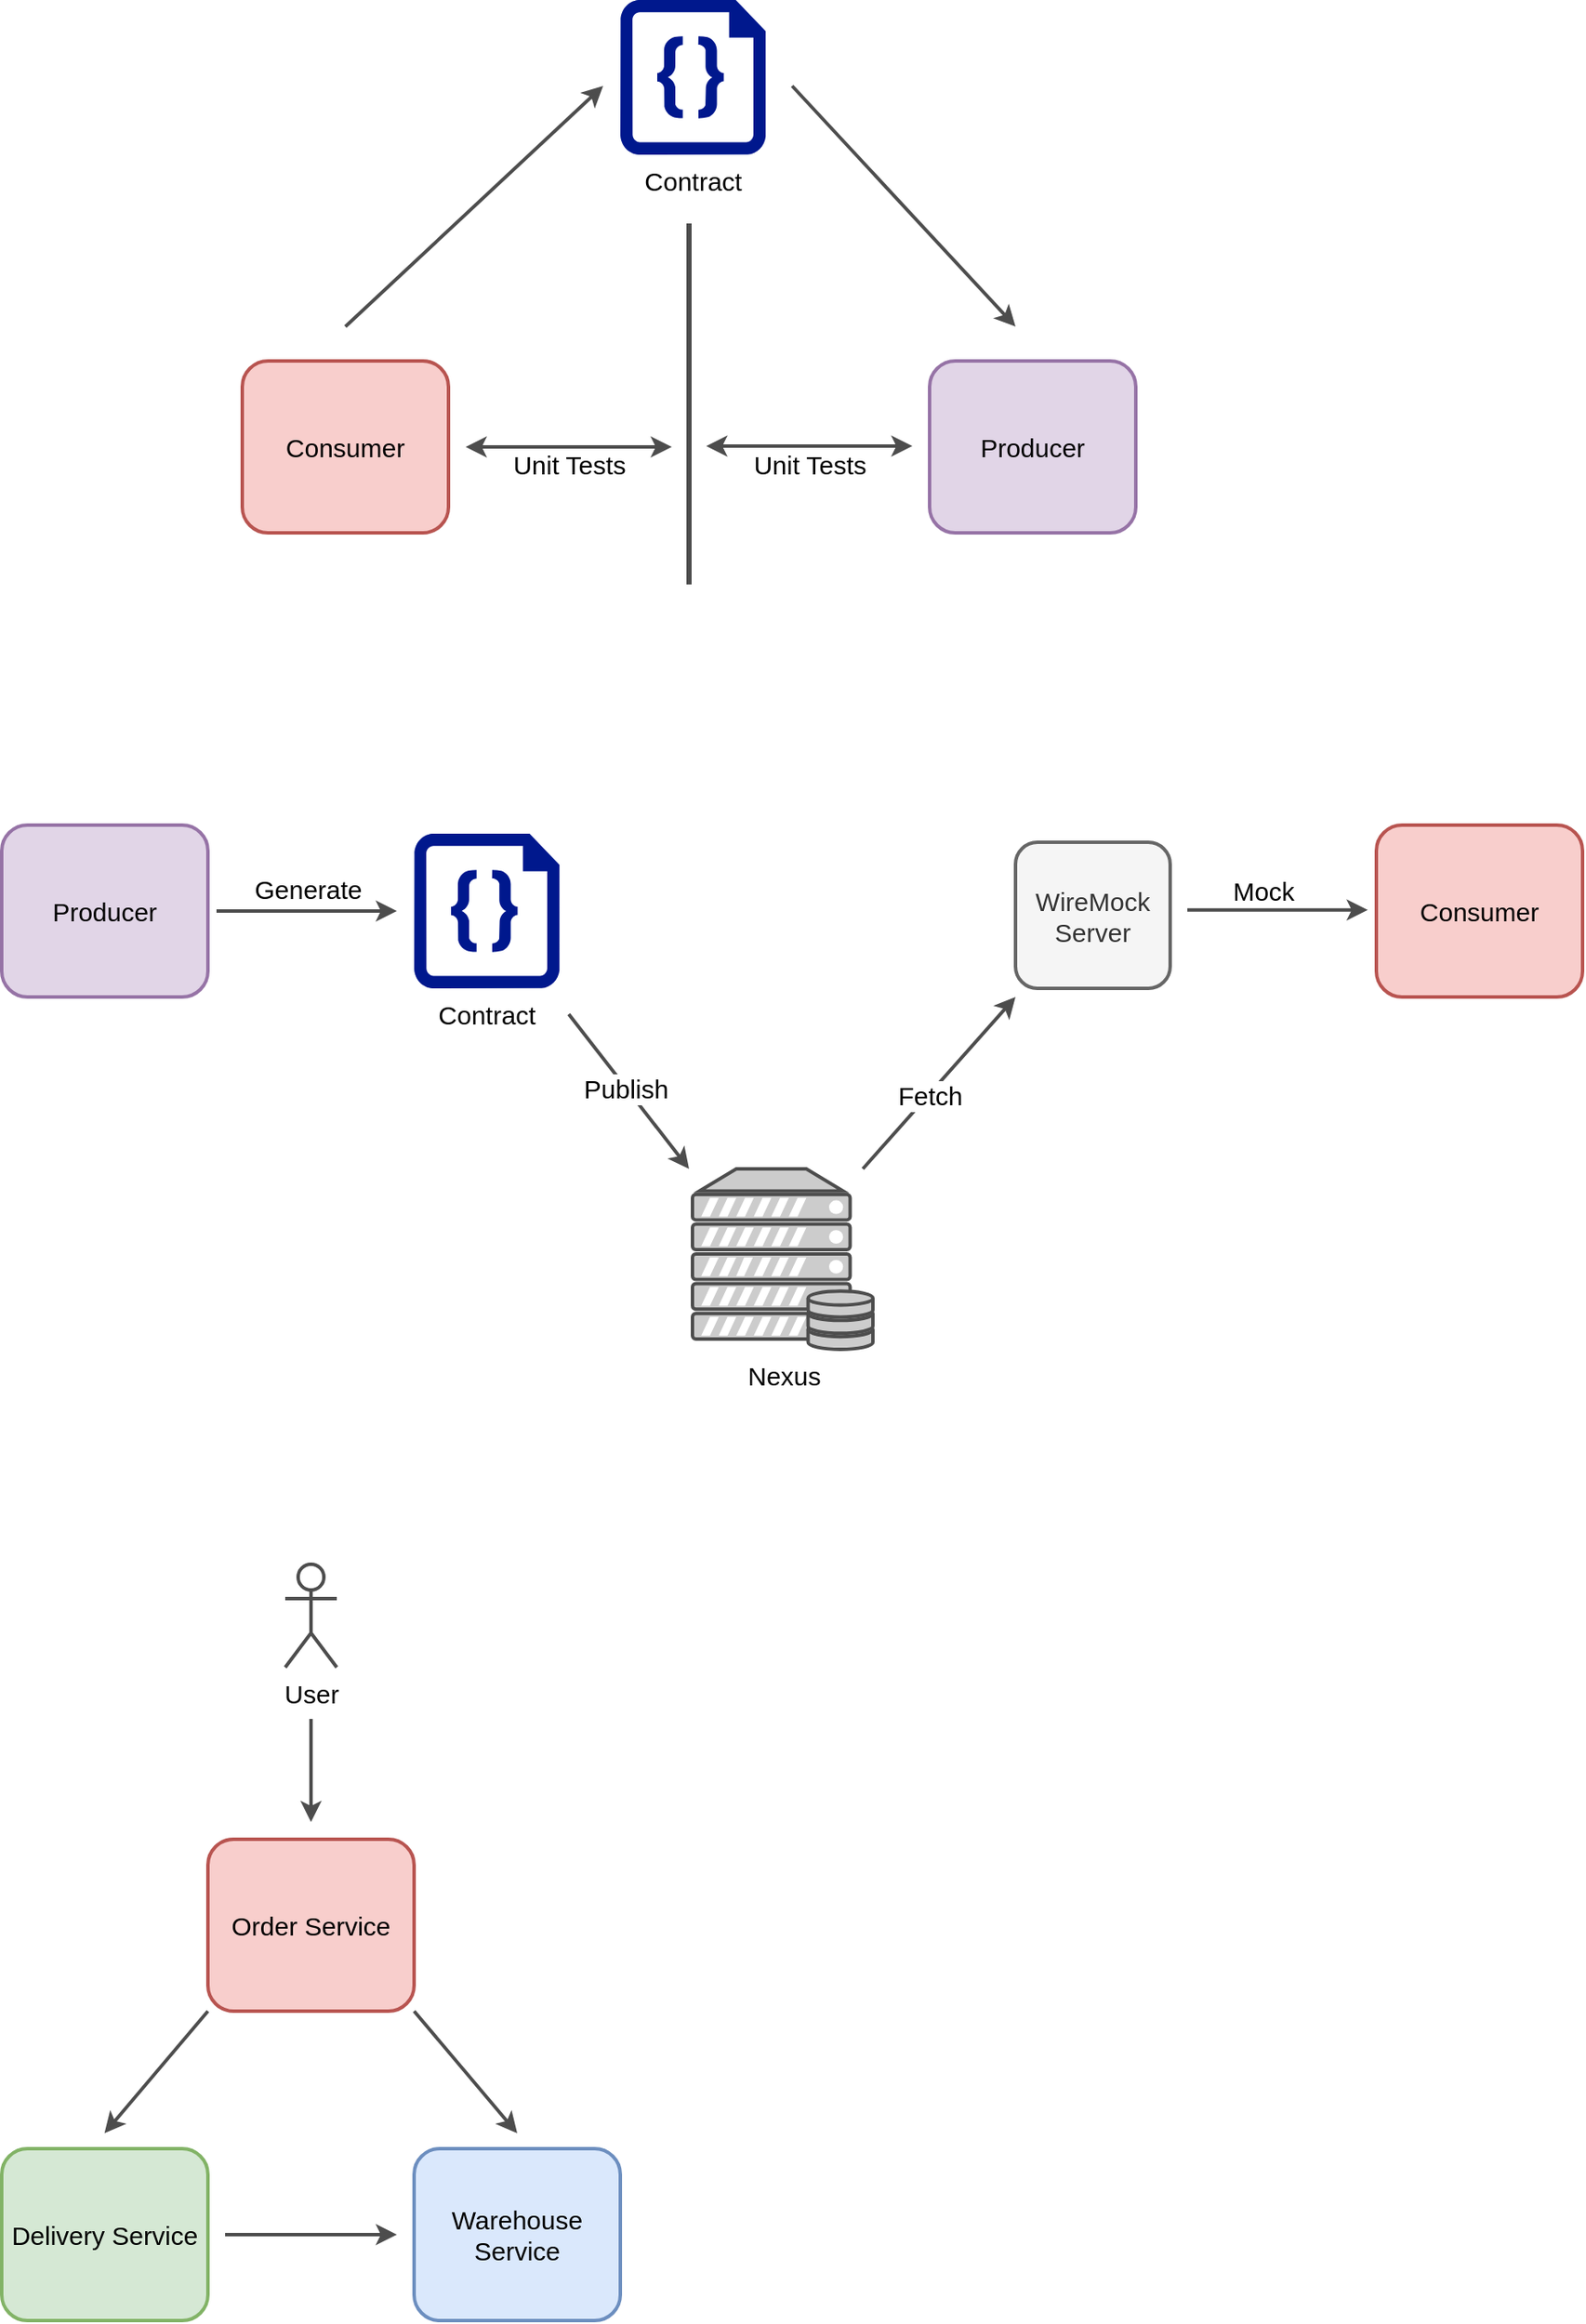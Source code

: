 <mxfile version="15.7.3" type="device"><diagram id="7TuGeSXBNImAs-PxKBOf" name="Страница 1"><mxGraphModel dx="1305" dy="813" grid="1" gridSize="10" guides="1" tooltips="1" connect="1" arrows="1" fold="1" page="1" pageScale="1" pageWidth="1169" pageHeight="827" math="0" shadow="0"><root><mxCell id="0"/><mxCell id="1" parent="0"/><mxCell id="V5P4NeUpNfwHJ0AmW6UG-3" value="&lt;font style=&quot;font-size: 15px&quot;&gt;Contract&lt;/font&gt;" style="sketch=0;aspect=fixed;pointerEvents=1;shadow=0;dashed=0;html=1;strokeColor=none;labelPosition=center;verticalLabelPosition=bottom;verticalAlign=top;align=center;fillColor=#00188D;shape=mxgraph.azure.code_file" vertex="1" parent="1"><mxGeometry x="490" y="30" width="84.6" height="90" as="geometry"/></mxCell><mxCell id="V5P4NeUpNfwHJ0AmW6UG-4" value="" style="endArrow=none;html=1;rounded=0;fontSize=15;strokeWidth=3;fillColor=#f5f5f5;strokeColor=#4D4D4D;" edge="1" parent="1"><mxGeometry width="50" height="50" relative="1" as="geometry"><mxPoint x="530" y="370" as="sourcePoint"/><mxPoint x="530" y="160" as="targetPoint"/></mxGeometry></mxCell><mxCell id="V5P4NeUpNfwHJ0AmW6UG-5" value="Consumer" style="rounded=1;whiteSpace=wrap;html=1;fontSize=15;strokeWidth=2;fillColor=#f8cecc;strokeColor=#b85450;" vertex="1" parent="1"><mxGeometry x="270" y="240" width="120" height="100" as="geometry"/></mxCell><mxCell id="V5P4NeUpNfwHJ0AmW6UG-8" value="Producer" style="rounded=1;whiteSpace=wrap;html=1;fontSize=15;strokeWidth=2;fillColor=#e1d5e7;strokeColor=#9673a6;" vertex="1" parent="1"><mxGeometry x="670" y="240" width="120" height="100" as="geometry"/></mxCell><mxCell id="V5P4NeUpNfwHJ0AmW6UG-10" value="" style="endArrow=classic;html=1;rounded=0;fontSize=15;strokeWidth=2;strokeColor=#4D4D4D;" edge="1" parent="1"><mxGeometry width="50" height="50" relative="1" as="geometry"><mxPoint x="330" y="220" as="sourcePoint"/><mxPoint x="480" y="80" as="targetPoint"/></mxGeometry></mxCell><mxCell id="V5P4NeUpNfwHJ0AmW6UG-11" value="" style="endArrow=classic;html=1;rounded=0;fontSize=15;strokeWidth=2;strokeColor=#4D4D4D;" edge="1" parent="1"><mxGeometry width="50" height="50" relative="1" as="geometry"><mxPoint x="590" y="80" as="sourcePoint"/><mxPoint x="720" y="220" as="targetPoint"/></mxGeometry></mxCell><mxCell id="V5P4NeUpNfwHJ0AmW6UG-12" value="" style="endArrow=classic;html=1;rounded=0;fontSize=15;strokeWidth=2;strokeColor=#4D4D4D;startArrow=classic;startFill=1;" edge="1" parent="1"><mxGeometry width="50" height="50" relative="1" as="geometry"><mxPoint x="400" y="290" as="sourcePoint"/><mxPoint x="520" y="290" as="targetPoint"/></mxGeometry></mxCell><mxCell id="V5P4NeUpNfwHJ0AmW6UG-13" value="Unit Tests" style="edgeLabel;html=1;align=center;verticalAlign=middle;resizable=0;points=[];fontSize=15;" vertex="1" connectable="0" parent="V5P4NeUpNfwHJ0AmW6UG-12"><mxGeometry x="0.167" y="1" relative="1" as="geometry"><mxPoint x="-10" y="11" as="offset"/></mxGeometry></mxCell><mxCell id="V5P4NeUpNfwHJ0AmW6UG-15" value="" style="endArrow=classic;html=1;rounded=0;fontSize=15;strokeWidth=2;strokeColor=#4D4D4D;startArrow=classic;startFill=1;" edge="1" parent="1"><mxGeometry width="50" height="50" relative="1" as="geometry"><mxPoint x="540" y="289.5" as="sourcePoint"/><mxPoint x="660" y="289.5" as="targetPoint"/></mxGeometry></mxCell><mxCell id="V5P4NeUpNfwHJ0AmW6UG-16" value="Unit Tests" style="edgeLabel;html=1;align=center;verticalAlign=middle;resizable=0;points=[];fontSize=15;" vertex="1" connectable="0" parent="V5P4NeUpNfwHJ0AmW6UG-15"><mxGeometry x="0.167" y="1" relative="1" as="geometry"><mxPoint x="-10" y="11" as="offset"/></mxGeometry></mxCell><mxCell id="V5P4NeUpNfwHJ0AmW6UG-17" value="Consumer" style="rounded=1;whiteSpace=wrap;html=1;fontSize=15;strokeWidth=2;fillColor=#f8cecc;strokeColor=#b85450;" vertex="1" parent="1"><mxGeometry x="930" y="510" width="120" height="100" as="geometry"/></mxCell><mxCell id="V5P4NeUpNfwHJ0AmW6UG-18" value="Producer" style="rounded=1;whiteSpace=wrap;html=1;fontSize=15;strokeWidth=2;fillColor=#e1d5e7;strokeColor=#9673a6;" vertex="1" parent="1"><mxGeometry x="130" y="510" width="120" height="100" as="geometry"/></mxCell><mxCell id="V5P4NeUpNfwHJ0AmW6UG-19" value="&lt;font style=&quot;font-size: 15px&quot;&gt;Contract&lt;/font&gt;" style="sketch=0;aspect=fixed;pointerEvents=1;shadow=0;dashed=0;html=1;strokeColor=none;labelPosition=center;verticalLabelPosition=bottom;verticalAlign=top;align=center;fillColor=#00188D;shape=mxgraph.azure.code_file" vertex="1" parent="1"><mxGeometry x="370" y="515" width="84.6" height="90" as="geometry"/></mxCell><mxCell id="V5P4NeUpNfwHJ0AmW6UG-22" value="&lt;font color=&quot;#000000&quot;&gt;Nexus&lt;/font&gt;" style="fontColor=#0066CC;verticalAlign=top;verticalLabelPosition=bottom;labelPosition=center;align=center;html=1;outlineConnect=0;fillColor=#CCCCCC;strokeColor=#4D4D4D;gradientColor=none;gradientDirection=north;strokeWidth=2;shape=mxgraph.networks.server_storage;fontSize=15;" vertex="1" parent="1"><mxGeometry x="532" y="710" width="105" height="105" as="geometry"/></mxCell><mxCell id="V5P4NeUpNfwHJ0AmW6UG-25" value="WireMock&lt;br&gt;Server" style="rounded=1;whiteSpace=wrap;html=1;fontSize=15;strokeWidth=2;fillColor=#f5f5f5;strokeColor=#666666;fontColor=#333333;" vertex="1" parent="1"><mxGeometry x="720" y="520" width="90" height="85" as="geometry"/></mxCell><mxCell id="V5P4NeUpNfwHJ0AmW6UG-28" value="" style="endArrow=classic;html=1;rounded=0;fontSize=15;strokeWidth=2;strokeColor=#4D4D4D;" edge="1" parent="1"><mxGeometry width="50" height="50" relative="1" as="geometry"><mxPoint x="255" y="560" as="sourcePoint"/><mxPoint x="360" y="560" as="targetPoint"/></mxGeometry></mxCell><mxCell id="V5P4NeUpNfwHJ0AmW6UG-32" value="Generate" style="edgeLabel;html=1;align=center;verticalAlign=middle;resizable=0;points=[];fontSize=15;fontColor=#000000;" vertex="1" connectable="0" parent="V5P4NeUpNfwHJ0AmW6UG-28"><mxGeometry x="-0.295" y="4" relative="1" as="geometry"><mxPoint x="16" y="-9" as="offset"/></mxGeometry></mxCell><mxCell id="V5P4NeUpNfwHJ0AmW6UG-29" value="" style="endArrow=classic;html=1;rounded=0;fontSize=15;strokeWidth=2;strokeColor=#4D4D4D;" edge="1" parent="1"><mxGeometry width="50" height="50" relative="1" as="geometry"><mxPoint x="460" y="620" as="sourcePoint"/><mxPoint x="530" y="710" as="targetPoint"/></mxGeometry></mxCell><mxCell id="V5P4NeUpNfwHJ0AmW6UG-33" value="Publish" style="edgeLabel;html=1;align=center;verticalAlign=middle;resizable=0;points=[];fontSize=15;fontColor=#000000;" vertex="1" connectable="0" parent="V5P4NeUpNfwHJ0AmW6UG-29"><mxGeometry x="-0.049" relative="1" as="geometry"><mxPoint as="offset"/></mxGeometry></mxCell><mxCell id="V5P4NeUpNfwHJ0AmW6UG-30" value="" style="endArrow=classic;html=1;rounded=0;fontSize=15;strokeWidth=2;strokeColor=#4D4D4D;" edge="1" parent="1" source="V5P4NeUpNfwHJ0AmW6UG-22"><mxGeometry width="50" height="50" relative="1" as="geometry"><mxPoint x="620" y="700" as="sourcePoint"/><mxPoint x="720" y="610" as="targetPoint"/></mxGeometry></mxCell><mxCell id="V5P4NeUpNfwHJ0AmW6UG-34" value="Fetch" style="edgeLabel;html=1;align=center;verticalAlign=middle;resizable=0;points=[];fontSize=15;fontColor=#000000;" vertex="1" connectable="0" parent="V5P4NeUpNfwHJ0AmW6UG-30"><mxGeometry x="-0.122" relative="1" as="geometry"><mxPoint as="offset"/></mxGeometry></mxCell><mxCell id="V5P4NeUpNfwHJ0AmW6UG-31" value="" style="endArrow=classic;html=1;rounded=0;fontSize=15;strokeWidth=2;strokeColor=#4D4D4D;" edge="1" parent="1"><mxGeometry width="50" height="50" relative="1" as="geometry"><mxPoint x="820.0" y="559.41" as="sourcePoint"/><mxPoint x="925" y="559.41" as="targetPoint"/></mxGeometry></mxCell><mxCell id="V5P4NeUpNfwHJ0AmW6UG-35" value="Mock" style="edgeLabel;html=1;align=center;verticalAlign=middle;resizable=0;points=[];fontSize=15;fontColor=#000000;" vertex="1" connectable="0" parent="V5P4NeUpNfwHJ0AmW6UG-31"><mxGeometry x="-0.162" y="1" relative="1" as="geometry"><mxPoint y="-11" as="offset"/></mxGeometry></mxCell><mxCell id="V5P4NeUpNfwHJ0AmW6UG-36" value="User" style="shape=umlActor;verticalLabelPosition=bottom;verticalAlign=top;html=1;outlineConnect=0;fontSize=15;fontColor=#000000;strokeColor=#4D4D4D;strokeWidth=2;fillColor=#FFFFFF;" vertex="1" parent="1"><mxGeometry x="295" y="940" width="30" height="60" as="geometry"/></mxCell><mxCell id="V5P4NeUpNfwHJ0AmW6UG-37" value="Order Service" style="rounded=1;whiteSpace=wrap;html=1;fontSize=15;strokeWidth=2;fillColor=#f8cecc;strokeColor=#b85450;" vertex="1" parent="1"><mxGeometry x="250" y="1100" width="120" height="100" as="geometry"/></mxCell><mxCell id="V5P4NeUpNfwHJ0AmW6UG-38" value="Delivery Service" style="rounded=1;whiteSpace=wrap;html=1;fontSize=15;strokeWidth=2;fillColor=#d5e8d4;strokeColor=#82b366;" vertex="1" parent="1"><mxGeometry x="130" y="1280" width="120" height="100" as="geometry"/></mxCell><mxCell id="V5P4NeUpNfwHJ0AmW6UG-39" value="Warehouse Service" style="rounded=1;whiteSpace=wrap;html=1;fontSize=15;strokeWidth=2;fillColor=#dae8fc;strokeColor=#6c8ebf;" vertex="1" parent="1"><mxGeometry x="370" y="1280" width="120" height="100" as="geometry"/></mxCell><mxCell id="V5P4NeUpNfwHJ0AmW6UG-43" value="" style="endArrow=classic;html=1;rounded=0;fontSize=15;strokeWidth=2;strokeColor=#4D4D4D;" edge="1" parent="1"><mxGeometry width="50" height="50" relative="1" as="geometry"><mxPoint x="310" y="1030" as="sourcePoint"/><mxPoint x="310" y="1090" as="targetPoint"/></mxGeometry></mxCell><mxCell id="V5P4NeUpNfwHJ0AmW6UG-45" value="" style="endArrow=classic;html=1;rounded=0;fontSize=15;strokeWidth=2;strokeColor=#4D4D4D;exitX=0;exitY=1;exitDx=0;exitDy=0;" edge="1" parent="1" source="V5P4NeUpNfwHJ0AmW6UG-37"><mxGeometry width="50" height="50" relative="1" as="geometry"><mxPoint x="189.83" y="1211" as="sourcePoint"/><mxPoint x="189.83" y="1271" as="targetPoint"/></mxGeometry></mxCell><mxCell id="V5P4NeUpNfwHJ0AmW6UG-47" value="" style="endArrow=classic;html=1;rounded=0;fontSize=15;strokeWidth=2;strokeColor=#4D4D4D;exitX=0;exitY=1;exitDx=0;exitDy=0;" edge="1" parent="1"><mxGeometry width="50" height="50" relative="1" as="geometry"><mxPoint x="370" y="1200" as="sourcePoint"/><mxPoint x="430" y="1271" as="targetPoint"/></mxGeometry></mxCell><mxCell id="V5P4NeUpNfwHJ0AmW6UG-48" value="" style="endArrow=classic;html=1;rounded=0;fontSize=15;strokeWidth=2;strokeColor=#4D4D4D;" edge="1" parent="1"><mxGeometry width="50" height="50" relative="1" as="geometry"><mxPoint x="260" y="1330" as="sourcePoint"/><mxPoint x="360" y="1330" as="targetPoint"/></mxGeometry></mxCell></root></mxGraphModel></diagram></mxfile>